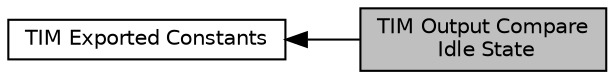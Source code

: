 digraph "TIM Output Compare Idle State"
{
  edge [fontname="Helvetica",fontsize="10",labelfontname="Helvetica",labelfontsize="10"];
  node [fontname="Helvetica",fontsize="10",shape=box];
  rankdir=LR;
  Node1 [label="TIM Output Compare\l Idle State",height=0.2,width=0.4,color="black", fillcolor="grey75", style="filled", fontcolor="black",tooltip=" "];
  Node2 [label="TIM Exported Constants",height=0.2,width=0.4,color="black", fillcolor="white", style="filled",URL="$group__TIM__Exported__Constants.html",tooltip=" "];
  Node2->Node1 [shape=plaintext, dir="back", style="solid"];
}
